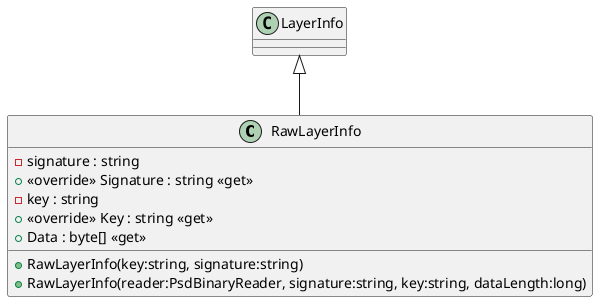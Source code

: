 @startuml
class RawLayerInfo {
    - signature : string
    + <<override>> Signature : string <<get>>
    - key : string
    + <<override>> Key : string <<get>>
    + Data : byte[] <<get>>
    + RawLayerInfo(key:string, signature:string)
    + RawLayerInfo(reader:PsdBinaryReader, signature:string, key:string, dataLength:long)
}
LayerInfo <|-- RawLayerInfo
@enduml
